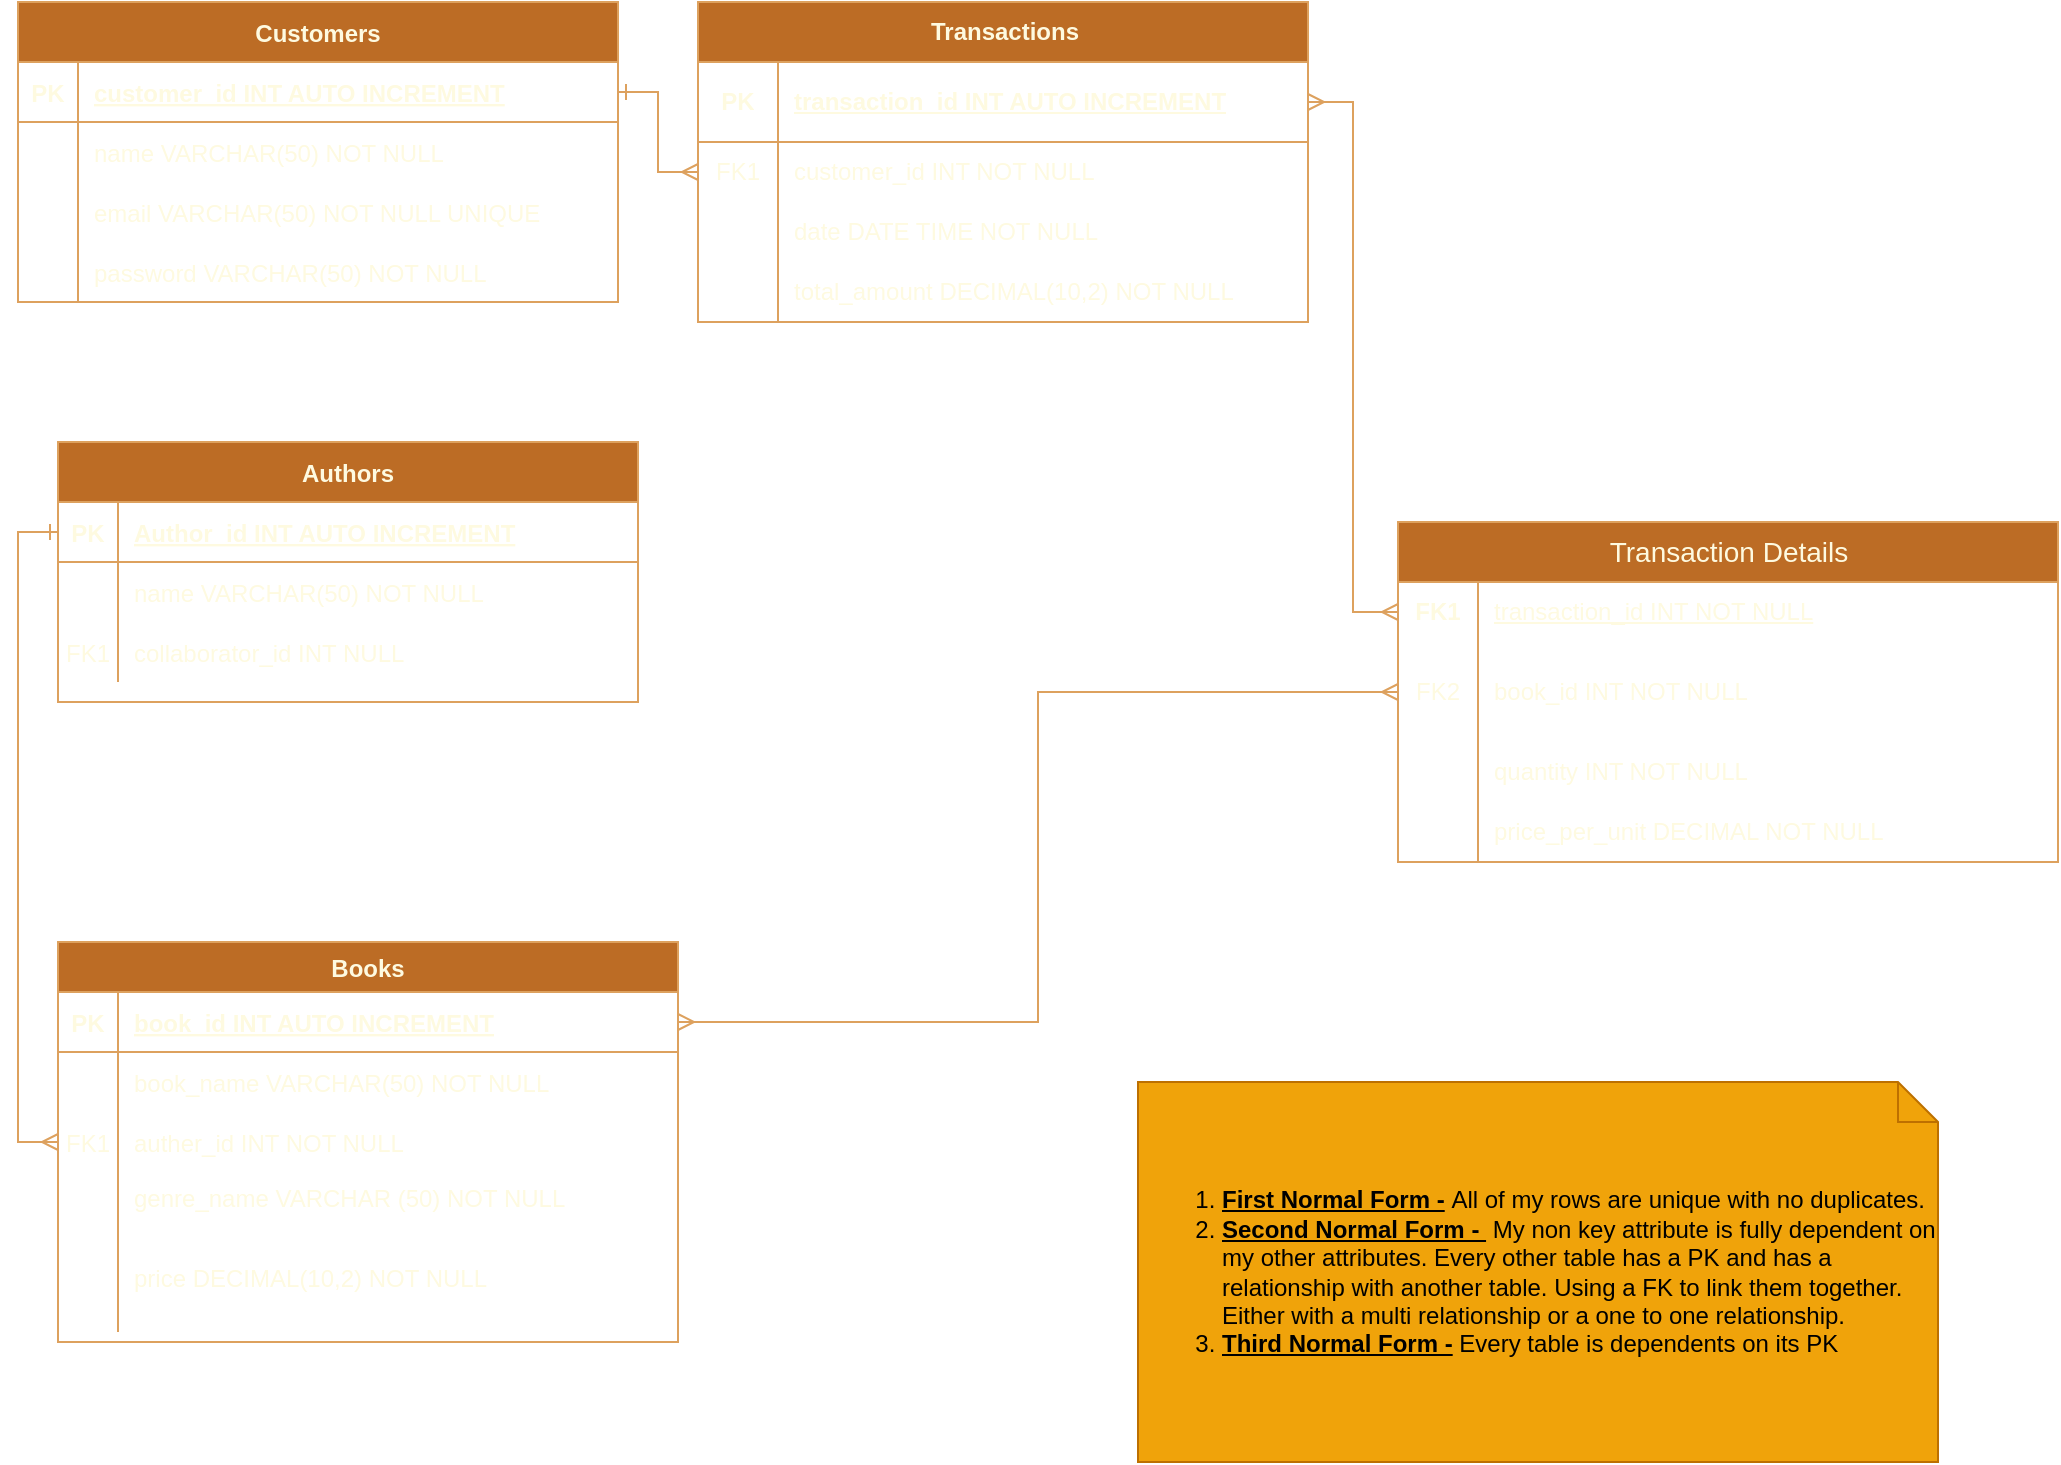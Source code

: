 <mxfile pages="1">
    <diagram id="R2lEEEUBdFMjLlhIrx00" name="Page-1">
        <mxGraphModel dx="1668" dy="659" grid="1" gridSize="10" guides="1" tooltips="1" connect="1" arrows="1" fold="1" page="1" pageScale="1" pageWidth="850" pageHeight="1100" math="0" shadow="0" extFonts="Permanent Marker^https://fonts.googleapis.com/css?family=Permanent+Marker">
            <root>
                <mxCell id="0"/>
                <mxCell id="1" parent="0"/>
                <mxCell id="C-vyLk0tnHw3VtMMgP7b-2" value="Authors" style="shape=table;startSize=30;container=1;collapsible=1;childLayout=tableLayout;fixedRows=1;rowLines=0;fontStyle=1;align=center;resizeLast=1;labelBackgroundColor=none;fillColor=#BC6C25;strokeColor=#DDA15E;fontColor=#FEFAE0;" parent="1" vertex="1">
                    <mxGeometry x="-180" y="240" width="290" height="130" as="geometry"/>
                </mxCell>
                <mxCell id="C-vyLk0tnHw3VtMMgP7b-3" value="" style="shape=partialRectangle;collapsible=0;dropTarget=0;pointerEvents=0;fillColor=none;points=[[0,0.5],[1,0.5]];portConstraint=eastwest;top=0;left=0;right=0;bottom=1;labelBackgroundColor=none;strokeColor=#DDA15E;fontColor=#FEFAE0;" parent="C-vyLk0tnHw3VtMMgP7b-2" vertex="1">
                    <mxGeometry y="30" width="290" height="30" as="geometry"/>
                </mxCell>
                <mxCell id="C-vyLk0tnHw3VtMMgP7b-4" value="PK" style="shape=partialRectangle;overflow=hidden;connectable=0;fillColor=none;top=0;left=0;bottom=0;right=0;fontStyle=1;labelBackgroundColor=none;strokeColor=#DDA15E;fontColor=#FEFAE0;" parent="C-vyLk0tnHw3VtMMgP7b-3" vertex="1">
                    <mxGeometry width="30" height="30" as="geometry">
                        <mxRectangle width="30" height="30" as="alternateBounds"/>
                    </mxGeometry>
                </mxCell>
                <mxCell id="C-vyLk0tnHw3VtMMgP7b-5" value="Author_id INT AUTO INCREMENT" style="shape=partialRectangle;overflow=hidden;connectable=0;fillColor=none;top=0;left=0;bottom=0;right=0;align=left;spacingLeft=6;fontStyle=5;labelBackgroundColor=none;strokeColor=#DDA15E;fontColor=#FEFAE0;" parent="C-vyLk0tnHw3VtMMgP7b-3" vertex="1">
                    <mxGeometry x="30" width="260" height="30" as="geometry">
                        <mxRectangle width="260" height="30" as="alternateBounds"/>
                    </mxGeometry>
                </mxCell>
                <mxCell id="C-vyLk0tnHw3VtMMgP7b-6" value="" style="shape=partialRectangle;collapsible=0;dropTarget=0;pointerEvents=0;fillColor=none;points=[[0,0.5],[1,0.5]];portConstraint=eastwest;top=0;left=0;right=0;bottom=0;labelBackgroundColor=none;strokeColor=#DDA15E;fontColor=#FEFAE0;" parent="C-vyLk0tnHw3VtMMgP7b-2" vertex="1">
                    <mxGeometry y="60" width="290" height="30" as="geometry"/>
                </mxCell>
                <mxCell id="C-vyLk0tnHw3VtMMgP7b-7" value="" style="shape=partialRectangle;overflow=hidden;connectable=0;fillColor=none;top=0;left=0;bottom=0;right=0;labelBackgroundColor=none;strokeColor=#DDA15E;fontColor=#FEFAE0;" parent="C-vyLk0tnHw3VtMMgP7b-6" vertex="1">
                    <mxGeometry width="30" height="30" as="geometry">
                        <mxRectangle width="30" height="30" as="alternateBounds"/>
                    </mxGeometry>
                </mxCell>
                <mxCell id="C-vyLk0tnHw3VtMMgP7b-8" value="name VARCHAR(50) NOT NULL" style="shape=partialRectangle;overflow=hidden;connectable=0;fillColor=none;top=0;left=0;bottom=0;right=0;align=left;spacingLeft=6;labelBackgroundColor=none;strokeColor=#DDA15E;fontColor=#FEFAE0;" parent="C-vyLk0tnHw3VtMMgP7b-6" vertex="1">
                    <mxGeometry x="30" width="260" height="30" as="geometry">
                        <mxRectangle width="260" height="30" as="alternateBounds"/>
                    </mxGeometry>
                </mxCell>
                <mxCell id="tIL82fdRMXJli8jIOEPi-96" style="shape=partialRectangle;collapsible=0;dropTarget=0;pointerEvents=0;fillColor=none;points=[[0,0.5],[1,0.5]];portConstraint=eastwest;top=0;left=0;right=0;bottom=0;labelBackgroundColor=none;strokeColor=#DDA15E;fontColor=#FEFAE0;" parent="C-vyLk0tnHw3VtMMgP7b-2" vertex="1">
                    <mxGeometry y="90" width="290" height="30" as="geometry"/>
                </mxCell>
                <mxCell id="tIL82fdRMXJli8jIOEPi-97" value="FK1" style="shape=partialRectangle;overflow=hidden;connectable=0;fillColor=none;top=0;left=0;bottom=0;right=0;labelBackgroundColor=none;strokeColor=#DDA15E;fontColor=#FEFAE0;" parent="tIL82fdRMXJli8jIOEPi-96" vertex="1">
                    <mxGeometry width="30" height="30" as="geometry">
                        <mxRectangle width="30" height="30" as="alternateBounds"/>
                    </mxGeometry>
                </mxCell>
                <mxCell id="tIL82fdRMXJli8jIOEPi-98" value="collaborator_id INT NULL" style="shape=partialRectangle;overflow=hidden;connectable=0;fillColor=none;top=0;left=0;bottom=0;right=0;align=left;spacingLeft=6;labelBackgroundColor=none;strokeColor=#DDA15E;fontColor=#FEFAE0;" parent="tIL82fdRMXJli8jIOEPi-96" vertex="1">
                    <mxGeometry x="30" width="260" height="30" as="geometry">
                        <mxRectangle width="260" height="30" as="alternateBounds"/>
                    </mxGeometry>
                </mxCell>
                <mxCell id="C-vyLk0tnHw3VtMMgP7b-13" value="Customers" style="shape=table;startSize=30;container=1;collapsible=1;childLayout=tableLayout;fixedRows=1;rowLines=0;fontStyle=1;align=center;resizeLast=1;labelBackgroundColor=none;fillColor=#BC6C25;strokeColor=#DDA15E;fontColor=#FEFAE0;" parent="1" vertex="1">
                    <mxGeometry x="-200" y="20" width="300" height="150" as="geometry"/>
                </mxCell>
                <mxCell id="C-vyLk0tnHw3VtMMgP7b-14" value="" style="shape=partialRectangle;collapsible=0;dropTarget=0;pointerEvents=0;fillColor=none;points=[[0,0.5],[1,0.5]];portConstraint=eastwest;top=0;left=0;right=0;bottom=1;labelBackgroundColor=none;strokeColor=#DDA15E;fontColor=#FEFAE0;" parent="C-vyLk0tnHw3VtMMgP7b-13" vertex="1">
                    <mxGeometry y="30" width="300" height="30" as="geometry"/>
                </mxCell>
                <mxCell id="C-vyLk0tnHw3VtMMgP7b-15" value="PK" style="shape=partialRectangle;overflow=hidden;connectable=0;fillColor=none;top=0;left=0;bottom=0;right=0;fontStyle=1;labelBackgroundColor=none;strokeColor=#DDA15E;fontColor=#FEFAE0;" parent="C-vyLk0tnHw3VtMMgP7b-14" vertex="1">
                    <mxGeometry width="30" height="30" as="geometry">
                        <mxRectangle width="30" height="30" as="alternateBounds"/>
                    </mxGeometry>
                </mxCell>
                <mxCell id="C-vyLk0tnHw3VtMMgP7b-16" value="customer_id INT AUTO INCREMENT" style="shape=partialRectangle;overflow=hidden;connectable=0;fillColor=none;top=0;left=0;bottom=0;right=0;align=left;spacingLeft=6;fontStyle=5;labelBackgroundColor=none;strokeColor=#DDA15E;fontColor=#FEFAE0;" parent="C-vyLk0tnHw3VtMMgP7b-14" vertex="1">
                    <mxGeometry x="30" width="270" height="30" as="geometry">
                        <mxRectangle width="270" height="30" as="alternateBounds"/>
                    </mxGeometry>
                </mxCell>
                <mxCell id="C-vyLk0tnHw3VtMMgP7b-17" value="" style="shape=partialRectangle;collapsible=0;dropTarget=0;pointerEvents=0;fillColor=none;points=[[0,0.5],[1,0.5]];portConstraint=eastwest;top=0;left=0;right=0;bottom=0;labelBackgroundColor=none;strokeColor=#DDA15E;fontColor=#FEFAE0;" parent="C-vyLk0tnHw3VtMMgP7b-13" vertex="1">
                    <mxGeometry y="60" width="300" height="30" as="geometry"/>
                </mxCell>
                <mxCell id="C-vyLk0tnHw3VtMMgP7b-18" value="" style="shape=partialRectangle;overflow=hidden;connectable=0;fillColor=none;top=0;left=0;bottom=0;right=0;labelBackgroundColor=none;strokeColor=#DDA15E;fontColor=#FEFAE0;" parent="C-vyLk0tnHw3VtMMgP7b-17" vertex="1">
                    <mxGeometry width="30" height="30" as="geometry">
                        <mxRectangle width="30" height="30" as="alternateBounds"/>
                    </mxGeometry>
                </mxCell>
                <mxCell id="C-vyLk0tnHw3VtMMgP7b-19" value="name VARCHAR(50) NOT NULL" style="shape=partialRectangle;overflow=hidden;connectable=0;fillColor=none;top=0;left=0;bottom=0;right=0;align=left;spacingLeft=6;labelBackgroundColor=none;strokeColor=#DDA15E;fontColor=#FEFAE0;" parent="C-vyLk0tnHw3VtMMgP7b-17" vertex="1">
                    <mxGeometry x="30" width="270" height="30" as="geometry">
                        <mxRectangle width="270" height="30" as="alternateBounds"/>
                    </mxGeometry>
                </mxCell>
                <mxCell id="C-vyLk0tnHw3VtMMgP7b-20" value="" style="shape=partialRectangle;collapsible=0;dropTarget=0;pointerEvents=0;fillColor=none;points=[[0,0.5],[1,0.5]];portConstraint=eastwest;top=0;left=0;right=0;bottom=0;labelBackgroundColor=none;strokeColor=#DDA15E;fontColor=#FEFAE0;" parent="C-vyLk0tnHw3VtMMgP7b-13" vertex="1">
                    <mxGeometry y="90" width="300" height="30" as="geometry"/>
                </mxCell>
                <mxCell id="C-vyLk0tnHw3VtMMgP7b-21" value="" style="shape=partialRectangle;overflow=hidden;connectable=0;fillColor=none;top=0;left=0;bottom=0;right=0;labelBackgroundColor=none;strokeColor=#DDA15E;fontColor=#FEFAE0;" parent="C-vyLk0tnHw3VtMMgP7b-20" vertex="1">
                    <mxGeometry width="30" height="30" as="geometry">
                        <mxRectangle width="30" height="30" as="alternateBounds"/>
                    </mxGeometry>
                </mxCell>
                <mxCell id="C-vyLk0tnHw3VtMMgP7b-22" value="email VARCHAR(50) NOT NULL UNIQUE" style="shape=partialRectangle;overflow=hidden;connectable=0;fillColor=none;top=0;left=0;bottom=0;right=0;align=left;spacingLeft=6;labelBackgroundColor=none;strokeColor=#DDA15E;fontColor=#FEFAE0;" parent="C-vyLk0tnHw3VtMMgP7b-20" vertex="1">
                    <mxGeometry x="30" width="270" height="30" as="geometry">
                        <mxRectangle width="270" height="30" as="alternateBounds"/>
                    </mxGeometry>
                </mxCell>
                <mxCell id="tIL82fdRMXJli8jIOEPi-27" style="shape=partialRectangle;collapsible=0;dropTarget=0;pointerEvents=0;fillColor=none;points=[[0,0.5],[1,0.5]];portConstraint=eastwest;top=0;left=0;right=0;bottom=0;labelBackgroundColor=none;strokeColor=#DDA15E;fontColor=#FEFAE0;" parent="C-vyLk0tnHw3VtMMgP7b-13" vertex="1">
                    <mxGeometry y="120" width="300" height="30" as="geometry"/>
                </mxCell>
                <mxCell id="tIL82fdRMXJli8jIOEPi-28" style="shape=partialRectangle;overflow=hidden;connectable=0;fillColor=none;top=0;left=0;bottom=0;right=0;labelBackgroundColor=none;strokeColor=#DDA15E;fontColor=#FEFAE0;" parent="tIL82fdRMXJli8jIOEPi-27" vertex="1">
                    <mxGeometry width="30" height="30" as="geometry">
                        <mxRectangle width="30" height="30" as="alternateBounds"/>
                    </mxGeometry>
                </mxCell>
                <mxCell id="tIL82fdRMXJli8jIOEPi-29" value="password VARCHAR(50) NOT NULL" style="shape=partialRectangle;overflow=hidden;connectable=0;fillColor=none;top=0;left=0;bottom=0;right=0;align=left;spacingLeft=6;labelBackgroundColor=none;strokeColor=#DDA15E;fontColor=#FEFAE0;" parent="tIL82fdRMXJli8jIOEPi-27" vertex="1">
                    <mxGeometry x="30" width="270" height="30" as="geometry">
                        <mxRectangle width="270" height="30" as="alternateBounds"/>
                    </mxGeometry>
                </mxCell>
                <mxCell id="C-vyLk0tnHw3VtMMgP7b-23" value="Books" style="shape=table;startSize=25;container=1;collapsible=1;childLayout=tableLayout;fixedRows=1;rowLines=0;fontStyle=1;align=center;resizeLast=1;labelBackgroundColor=none;fillColor=#BC6C25;strokeColor=#DDA15E;fontColor=#FEFAE0;" parent="1" vertex="1">
                    <mxGeometry x="-180" y="490" width="310" height="200" as="geometry"/>
                </mxCell>
                <mxCell id="C-vyLk0tnHw3VtMMgP7b-24" value="" style="shape=partialRectangle;collapsible=0;dropTarget=0;pointerEvents=0;fillColor=none;points=[[0,0.5],[1,0.5]];portConstraint=eastwest;top=0;left=0;right=0;bottom=1;labelBackgroundColor=none;strokeColor=#DDA15E;fontColor=#FEFAE0;" parent="C-vyLk0tnHw3VtMMgP7b-23" vertex="1">
                    <mxGeometry y="25" width="310" height="30" as="geometry"/>
                </mxCell>
                <mxCell id="C-vyLk0tnHw3VtMMgP7b-25" value="PK" style="shape=partialRectangle;overflow=hidden;connectable=0;fillColor=none;top=0;left=0;bottom=0;right=0;fontStyle=1;labelBackgroundColor=none;strokeColor=#DDA15E;fontColor=#FEFAE0;" parent="C-vyLk0tnHw3VtMMgP7b-24" vertex="1">
                    <mxGeometry width="30" height="30" as="geometry">
                        <mxRectangle width="30" height="30" as="alternateBounds"/>
                    </mxGeometry>
                </mxCell>
                <mxCell id="C-vyLk0tnHw3VtMMgP7b-26" value="book_id INT AUTO INCREMENT" style="shape=partialRectangle;overflow=hidden;connectable=0;fillColor=none;top=0;left=0;bottom=0;right=0;align=left;spacingLeft=6;fontStyle=5;labelBackgroundColor=none;strokeColor=#DDA15E;fontColor=#FEFAE0;" parent="C-vyLk0tnHw3VtMMgP7b-24" vertex="1">
                    <mxGeometry x="30" width="280" height="30" as="geometry">
                        <mxRectangle width="280" height="30" as="alternateBounds"/>
                    </mxGeometry>
                </mxCell>
                <mxCell id="C-vyLk0tnHw3VtMMgP7b-27" value="" style="shape=partialRectangle;collapsible=0;dropTarget=0;pointerEvents=0;fillColor=none;points=[[0,0.5],[1,0.5]];portConstraint=eastwest;top=0;left=0;right=0;bottom=0;labelBackgroundColor=none;strokeColor=#DDA15E;fontColor=#FEFAE0;" parent="C-vyLk0tnHw3VtMMgP7b-23" vertex="1">
                    <mxGeometry y="55" width="310" height="30" as="geometry"/>
                </mxCell>
                <mxCell id="C-vyLk0tnHw3VtMMgP7b-28" value="" style="shape=partialRectangle;overflow=hidden;connectable=0;fillColor=none;top=0;left=0;bottom=0;right=0;labelBackgroundColor=none;strokeColor=#DDA15E;fontColor=#FEFAE0;" parent="C-vyLk0tnHw3VtMMgP7b-27" vertex="1">
                    <mxGeometry width="30" height="30" as="geometry">
                        <mxRectangle width="30" height="30" as="alternateBounds"/>
                    </mxGeometry>
                </mxCell>
                <mxCell id="C-vyLk0tnHw3VtMMgP7b-29" value="book_name VARCHAR(50) NOT NULL" style="shape=partialRectangle;overflow=hidden;connectable=0;fillColor=none;top=0;left=0;bottom=0;right=0;align=left;spacingLeft=6;labelBackgroundColor=none;strokeColor=#DDA15E;fontColor=#FEFAE0;" parent="C-vyLk0tnHw3VtMMgP7b-27" vertex="1">
                    <mxGeometry x="30" width="280" height="30" as="geometry">
                        <mxRectangle width="280" height="30" as="alternateBounds"/>
                    </mxGeometry>
                </mxCell>
                <mxCell id="tIL82fdRMXJli8jIOEPi-30" style="shape=partialRectangle;collapsible=0;dropTarget=0;pointerEvents=0;fillColor=none;points=[[0,0.5],[1,0.5]];portConstraint=eastwest;top=0;left=0;right=0;bottom=0;labelBackgroundColor=none;strokeColor=#DDA15E;fontColor=#FEFAE0;" parent="C-vyLk0tnHw3VtMMgP7b-23" vertex="1">
                    <mxGeometry y="85" width="310" height="30" as="geometry"/>
                </mxCell>
                <mxCell id="tIL82fdRMXJli8jIOEPi-31" value="FK1" style="shape=partialRectangle;overflow=hidden;connectable=0;fillColor=none;top=0;left=0;bottom=0;right=0;labelBackgroundColor=none;strokeColor=#DDA15E;fontColor=#FEFAE0;" parent="tIL82fdRMXJli8jIOEPi-30" vertex="1">
                    <mxGeometry width="30" height="30" as="geometry">
                        <mxRectangle width="30" height="30" as="alternateBounds"/>
                    </mxGeometry>
                </mxCell>
                <mxCell id="tIL82fdRMXJli8jIOEPi-32" value="auther_id INT NOT NULL" style="shape=partialRectangle;overflow=hidden;connectable=0;fillColor=none;top=0;left=0;bottom=0;right=0;align=left;spacingLeft=6;labelBackgroundColor=none;strokeColor=#DDA15E;fontColor=#FEFAE0;" parent="tIL82fdRMXJli8jIOEPi-30" vertex="1">
                    <mxGeometry x="30" width="280" height="30" as="geometry">
                        <mxRectangle width="280" height="30" as="alternateBounds"/>
                    </mxGeometry>
                </mxCell>
                <mxCell id="tIL82fdRMXJli8jIOEPi-99" style="shape=partialRectangle;collapsible=0;dropTarget=0;pointerEvents=0;fillColor=none;points=[[0,0.5],[1,0.5]];portConstraint=eastwest;top=0;left=0;right=0;bottom=0;labelBackgroundColor=none;strokeColor=#DDA15E;fontColor=#FEFAE0;" parent="C-vyLk0tnHw3VtMMgP7b-23" vertex="1">
                    <mxGeometry y="115" width="310" height="25" as="geometry"/>
                </mxCell>
                <mxCell id="tIL82fdRMXJli8jIOEPi-100" style="shape=partialRectangle;overflow=hidden;connectable=0;fillColor=none;top=0;left=0;bottom=0;right=0;labelBackgroundColor=none;strokeColor=#DDA15E;fontColor=#FEFAE0;" parent="tIL82fdRMXJli8jIOEPi-99" vertex="1">
                    <mxGeometry width="30" height="25" as="geometry">
                        <mxRectangle width="30" height="25" as="alternateBounds"/>
                    </mxGeometry>
                </mxCell>
                <mxCell id="tIL82fdRMXJli8jIOEPi-101" value="genre_name VARCHAR (50) NOT NULL" style="shape=partialRectangle;overflow=hidden;connectable=0;fillColor=none;top=0;left=0;bottom=0;right=0;align=left;spacingLeft=6;labelBackgroundColor=none;strokeColor=#DDA15E;fontColor=#FEFAE0;" parent="tIL82fdRMXJli8jIOEPi-99" vertex="1">
                    <mxGeometry x="30" width="280" height="25" as="geometry">
                        <mxRectangle width="280" height="25" as="alternateBounds"/>
                    </mxGeometry>
                </mxCell>
                <mxCell id="tIL82fdRMXJli8jIOEPi-33" style="shape=partialRectangle;collapsible=0;dropTarget=0;pointerEvents=0;fillColor=none;points=[[0,0.5],[1,0.5]];portConstraint=eastwest;top=0;left=0;right=0;bottom=0;labelBackgroundColor=none;strokeColor=#DDA15E;fontColor=#FEFAE0;" parent="C-vyLk0tnHw3VtMMgP7b-23" vertex="1">
                    <mxGeometry y="140" width="310" height="55" as="geometry"/>
                </mxCell>
                <mxCell id="tIL82fdRMXJli8jIOEPi-34" style="shape=partialRectangle;overflow=hidden;connectable=0;fillColor=none;top=0;left=0;bottom=0;right=0;labelBackgroundColor=none;strokeColor=#DDA15E;fontColor=#FEFAE0;" parent="tIL82fdRMXJli8jIOEPi-33" vertex="1">
                    <mxGeometry width="30" height="55" as="geometry">
                        <mxRectangle width="30" height="55" as="alternateBounds"/>
                    </mxGeometry>
                </mxCell>
                <mxCell id="tIL82fdRMXJli8jIOEPi-35" value="price DECIMAL(10,2) NOT NULL" style="shape=partialRectangle;overflow=hidden;connectable=0;fillColor=none;top=0;left=0;bottom=0;right=0;align=left;spacingLeft=6;labelBackgroundColor=none;strokeColor=#DDA15E;fontColor=#FEFAE0;" parent="tIL82fdRMXJli8jIOEPi-33" vertex="1">
                    <mxGeometry x="30" width="280" height="55" as="geometry">
                        <mxRectangle width="280" height="55" as="alternateBounds"/>
                    </mxGeometry>
                </mxCell>
                <mxCell id="tIL82fdRMXJli8jIOEPi-40" style="edgeStyle=orthogonalEdgeStyle;rounded=0;orthogonalLoop=1;jettySize=auto;html=1;exitX=1;exitY=0.5;exitDx=0;exitDy=0;entryX=0;entryY=0.5;entryDx=0;entryDy=0;startArrow=ERone;startFill=0;endArrow=ERoneToMany;endFill=0;labelBackgroundColor=none;strokeColor=#DDA15E;fontColor=default;" parent="1" source="C-vyLk0tnHw3VtMMgP7b-24" edge="1">
                    <mxGeometry relative="1" as="geometry"/>
                </mxCell>
                <mxCell id="tIL82fdRMXJli8jIOEPi-45" style="edgeStyle=orthogonalEdgeStyle;rounded=0;orthogonalLoop=1;jettySize=auto;html=1;exitX=1;exitY=0.5;exitDx=0;exitDy=0;startArrow=ERone;startFill=0;endArrow=ERmany;endFill=0;entryX=0;entryY=0.5;entryDx=0;entryDy=0;labelBackgroundColor=none;strokeColor=#DDA15E;fontColor=default;" edge="1" parent="1" source="C-vyLk0tnHw3VtMMgP7b-14" target="tIL82fdRMXJli8jIOEPi-85">
                    <mxGeometry relative="1" as="geometry">
                        <mxPoint x="170" y="150" as="targetPoint"/>
                    </mxGeometry>
                </mxCell>
                <mxCell id="tIL82fdRMXJli8jIOEPi-47" style="edgeStyle=orthogonalEdgeStyle;rounded=0;orthogonalLoop=1;jettySize=auto;html=1;exitX=0;exitY=0.5;exitDx=0;exitDy=0;entryX=0;entryY=0.5;entryDx=0;entryDy=0;startArrow=ERone;startFill=0;endArrow=ERmany;endFill=0;labelBackgroundColor=none;strokeColor=#DDA15E;fontColor=default;" parent="1" source="C-vyLk0tnHw3VtMMgP7b-3" target="tIL82fdRMXJli8jIOEPi-30" edge="1">
                    <mxGeometry relative="1" as="geometry"/>
                </mxCell>
                <mxCell id="tIL82fdRMXJli8jIOEPi-81" value="Transactions" style="shape=table;startSize=30;container=1;collapsible=1;childLayout=tableLayout;fixedRows=1;rowLines=0;fontStyle=1;align=center;resizeLast=1;html=1;labelBackgroundColor=none;fillColor=#BC6C25;strokeColor=#DDA15E;fontColor=#FEFAE0;" parent="1" vertex="1">
                    <mxGeometry x="140" y="20" width="305" height="160" as="geometry"/>
                </mxCell>
                <mxCell id="tIL82fdRMXJli8jIOEPi-82" value="" style="shape=tableRow;horizontal=0;startSize=0;swimlaneHead=0;swimlaneBody=0;fillColor=none;collapsible=0;dropTarget=0;points=[[0,0.5],[1,0.5]];portConstraint=eastwest;top=0;left=0;right=0;bottom=1;labelBackgroundColor=none;strokeColor=#DDA15E;fontColor=#FEFAE0;" parent="tIL82fdRMXJli8jIOEPi-81" vertex="1">
                    <mxGeometry y="30" width="305" height="40" as="geometry"/>
                </mxCell>
                <mxCell id="tIL82fdRMXJli8jIOEPi-83" value="PK" style="shape=partialRectangle;connectable=0;fillColor=none;top=0;left=0;bottom=0;right=0;fontStyle=1;overflow=hidden;whiteSpace=wrap;html=1;labelBackgroundColor=none;strokeColor=#DDA15E;fontColor=#FEFAE0;" parent="tIL82fdRMXJli8jIOEPi-82" vertex="1">
                    <mxGeometry width="40" height="40" as="geometry">
                        <mxRectangle width="40" height="40" as="alternateBounds"/>
                    </mxGeometry>
                </mxCell>
                <mxCell id="tIL82fdRMXJli8jIOEPi-84" value="transaction_id INT AUTO INCREMENT" style="shape=partialRectangle;connectable=0;fillColor=none;top=0;left=0;bottom=0;right=0;align=left;spacingLeft=6;fontStyle=5;overflow=hidden;whiteSpace=wrap;html=1;labelBackgroundColor=none;strokeColor=#DDA15E;fontColor=#FEFAE0;" parent="tIL82fdRMXJli8jIOEPi-82" vertex="1">
                    <mxGeometry x="40" width="265" height="40" as="geometry">
                        <mxRectangle width="265" height="40" as="alternateBounds"/>
                    </mxGeometry>
                </mxCell>
                <mxCell id="tIL82fdRMXJli8jIOEPi-85" value="" style="shape=tableRow;horizontal=0;startSize=0;swimlaneHead=0;swimlaneBody=0;fillColor=none;collapsible=0;dropTarget=0;points=[[0,0.5],[1,0.5]];portConstraint=eastwest;top=0;left=0;right=0;bottom=0;labelBackgroundColor=none;strokeColor=#DDA15E;fontColor=#FEFAE0;" parent="tIL82fdRMXJli8jIOEPi-81" vertex="1">
                    <mxGeometry y="70" width="305" height="30" as="geometry"/>
                </mxCell>
                <mxCell id="tIL82fdRMXJli8jIOEPi-86" value="FK1" style="shape=partialRectangle;connectable=0;fillColor=none;top=0;left=0;bottom=0;right=0;editable=1;overflow=hidden;whiteSpace=wrap;html=1;labelBackgroundColor=none;strokeColor=#DDA15E;fontColor=#FEFAE0;" parent="tIL82fdRMXJli8jIOEPi-85" vertex="1">
                    <mxGeometry width="40" height="30" as="geometry">
                        <mxRectangle width="40" height="30" as="alternateBounds"/>
                    </mxGeometry>
                </mxCell>
                <mxCell id="tIL82fdRMXJli8jIOEPi-87" value="customer_id INT NOT NULL" style="shape=partialRectangle;connectable=0;fillColor=none;top=0;left=0;bottom=0;right=0;align=left;spacingLeft=6;overflow=hidden;whiteSpace=wrap;html=1;labelBackgroundColor=none;strokeColor=#DDA15E;fontColor=#FEFAE0;" parent="tIL82fdRMXJli8jIOEPi-85" vertex="1">
                    <mxGeometry x="40" width="265" height="30" as="geometry">
                        <mxRectangle width="265" height="30" as="alternateBounds"/>
                    </mxGeometry>
                </mxCell>
                <mxCell id="tIL82fdRMXJli8jIOEPi-88" value="" style="shape=tableRow;horizontal=0;startSize=0;swimlaneHead=0;swimlaneBody=0;fillColor=none;collapsible=0;dropTarget=0;points=[[0,0.5],[1,0.5]];portConstraint=eastwest;top=0;left=0;right=0;bottom=0;labelBackgroundColor=none;strokeColor=#DDA15E;fontColor=#FEFAE0;" parent="tIL82fdRMXJli8jIOEPi-81" vertex="1">
                    <mxGeometry y="100" width="305" height="30" as="geometry"/>
                </mxCell>
                <mxCell id="tIL82fdRMXJli8jIOEPi-89" value="" style="shape=partialRectangle;connectable=0;fillColor=none;top=0;left=0;bottom=0;right=0;editable=1;overflow=hidden;whiteSpace=wrap;html=1;labelBackgroundColor=none;strokeColor=#DDA15E;fontColor=#FEFAE0;" parent="tIL82fdRMXJli8jIOEPi-88" vertex="1">
                    <mxGeometry width="40" height="30" as="geometry">
                        <mxRectangle width="40" height="30" as="alternateBounds"/>
                    </mxGeometry>
                </mxCell>
                <mxCell id="tIL82fdRMXJli8jIOEPi-90" value="date DATE TIME NOT NULL" style="shape=partialRectangle;connectable=0;fillColor=none;top=0;left=0;bottom=0;right=0;align=left;spacingLeft=6;overflow=hidden;whiteSpace=wrap;html=1;labelBackgroundColor=none;strokeColor=#DDA15E;fontColor=#FEFAE0;" parent="tIL82fdRMXJli8jIOEPi-88" vertex="1">
                    <mxGeometry x="40" width="265" height="30" as="geometry">
                        <mxRectangle width="265" height="30" as="alternateBounds"/>
                    </mxGeometry>
                </mxCell>
                <mxCell id="tIL82fdRMXJli8jIOEPi-91" value="" style="shape=tableRow;horizontal=0;startSize=0;swimlaneHead=0;swimlaneBody=0;fillColor=none;collapsible=0;dropTarget=0;points=[[0,0.5],[1,0.5]];portConstraint=eastwest;top=0;left=0;right=0;bottom=0;labelBackgroundColor=none;strokeColor=#DDA15E;fontColor=#FEFAE0;" parent="tIL82fdRMXJli8jIOEPi-81" vertex="1">
                    <mxGeometry y="130" width="305" height="30" as="geometry"/>
                </mxCell>
                <mxCell id="tIL82fdRMXJli8jIOEPi-92" value="" style="shape=partialRectangle;connectable=0;fillColor=none;top=0;left=0;bottom=0;right=0;editable=1;overflow=hidden;whiteSpace=wrap;html=1;labelBackgroundColor=none;strokeColor=#DDA15E;fontColor=#FEFAE0;" parent="tIL82fdRMXJli8jIOEPi-91" vertex="1">
                    <mxGeometry width="40" height="30" as="geometry">
                        <mxRectangle width="40" height="30" as="alternateBounds"/>
                    </mxGeometry>
                </mxCell>
                <mxCell id="tIL82fdRMXJli8jIOEPi-93" value="total_amount DECIMAL(10,2) NOT NULL" style="shape=partialRectangle;connectable=0;fillColor=none;top=0;left=0;bottom=0;right=0;align=left;spacingLeft=6;overflow=hidden;whiteSpace=wrap;html=1;labelBackgroundColor=none;strokeColor=#DDA15E;fontColor=#FEFAE0;" parent="tIL82fdRMXJli8jIOEPi-91" vertex="1">
                    <mxGeometry x="40" width="265" height="30" as="geometry">
                        <mxRectangle width="265" height="30" as="alternateBounds"/>
                    </mxGeometry>
                </mxCell>
                <mxCell id="tIL82fdRMXJli8jIOEPi-68" value="&lt;span style=&quot;font-size: 14px; font-weight: 400;&quot;&gt;Transaction Details&lt;/span&gt;" style="shape=table;startSize=30;container=1;collapsible=1;childLayout=tableLayout;fixedRows=1;rowLines=0;fontStyle=1;align=center;resizeLast=1;html=1;labelBackgroundColor=none;fillColor=#BC6C25;strokeColor=#DDA15E;fontColor=#FEFAE0;" parent="1" vertex="1">
                    <mxGeometry x="490" y="280" width="330" height="170" as="geometry"/>
                </mxCell>
                <mxCell id="tIL82fdRMXJli8jIOEPi-69" value="" style="shape=tableRow;horizontal=0;startSize=0;swimlaneHead=0;swimlaneBody=0;fillColor=none;collapsible=0;dropTarget=0;points=[[0,0.5],[1,0.5]];portConstraint=eastwest;top=0;left=0;right=0;bottom=0;movable=1;resizable=1;rotatable=1;deletable=1;editable=1;locked=0;connectable=1;labelBackgroundColor=none;strokeColor=#DDA15E;fontColor=#FEFAE0;" parent="tIL82fdRMXJli8jIOEPi-68" vertex="1">
                    <mxGeometry y="30" width="330" height="30" as="geometry"/>
                </mxCell>
                <mxCell id="tIL82fdRMXJli8jIOEPi-70" value="FK1" style="shape=partialRectangle;connectable=0;fillColor=none;top=0;left=0;bottom=0;right=0;fontStyle=1;overflow=hidden;whiteSpace=wrap;html=1;verticalAlign=middle;labelBackgroundColor=none;strokeColor=#DDA15E;fontColor=#FEFAE0;" parent="tIL82fdRMXJli8jIOEPi-69" vertex="1">
                    <mxGeometry width="40" height="30" as="geometry">
                        <mxRectangle width="40" height="30" as="alternateBounds"/>
                    </mxGeometry>
                </mxCell>
                <mxCell id="tIL82fdRMXJli8jIOEPi-71" value="&lt;span style=&quot;font-weight: 400;&quot;&gt;transaction_id INT NOT NULL&lt;/span&gt;" style="shape=partialRectangle;connectable=0;fillColor=none;top=0;left=0;bottom=0;right=0;align=left;spacingLeft=6;fontStyle=5;overflow=hidden;whiteSpace=wrap;html=1;labelBackgroundColor=none;strokeColor=#DDA15E;fontColor=#FEFAE0;" parent="tIL82fdRMXJli8jIOEPi-69" vertex="1">
                    <mxGeometry x="40" width="290" height="30" as="geometry">
                        <mxRectangle width="290" height="30" as="alternateBounds"/>
                    </mxGeometry>
                </mxCell>
                <mxCell id="tIL82fdRMXJli8jIOEPi-72" value="" style="shape=tableRow;horizontal=0;startSize=0;swimlaneHead=0;swimlaneBody=0;fillColor=none;collapsible=0;dropTarget=0;points=[[0,0.5],[1,0.5]];portConstraint=eastwest;top=0;left=0;right=0;bottom=0;labelBackgroundColor=none;strokeColor=#DDA15E;fontColor=#FEFAE0;" parent="tIL82fdRMXJli8jIOEPi-68" vertex="1">
                    <mxGeometry y="60" width="330" height="50" as="geometry"/>
                </mxCell>
                <mxCell id="tIL82fdRMXJli8jIOEPi-73" value="FK2" style="shape=partialRectangle;connectable=0;fillColor=none;top=0;left=0;bottom=0;right=0;editable=1;overflow=hidden;whiteSpace=wrap;html=1;labelBackgroundColor=none;strokeColor=#DDA15E;fontColor=#FEFAE0;" parent="tIL82fdRMXJli8jIOEPi-72" vertex="1">
                    <mxGeometry width="40" height="50" as="geometry">
                        <mxRectangle width="40" height="50" as="alternateBounds"/>
                    </mxGeometry>
                </mxCell>
                <mxCell id="tIL82fdRMXJli8jIOEPi-74" value="book_id INT NOT NULL" style="shape=partialRectangle;connectable=0;fillColor=none;top=0;left=0;bottom=0;right=0;align=left;spacingLeft=6;overflow=hidden;whiteSpace=wrap;html=1;labelBackgroundColor=none;strokeColor=#DDA15E;fontColor=#FEFAE0;" parent="tIL82fdRMXJli8jIOEPi-72" vertex="1">
                    <mxGeometry x="40" width="290" height="50" as="geometry">
                        <mxRectangle width="290" height="50" as="alternateBounds"/>
                    </mxGeometry>
                </mxCell>
                <mxCell id="tIL82fdRMXJli8jIOEPi-75" value="" style="shape=tableRow;horizontal=0;startSize=0;swimlaneHead=0;swimlaneBody=0;fillColor=none;collapsible=0;dropTarget=0;points=[[0,0.5],[1,0.5]];portConstraint=eastwest;top=0;left=0;right=0;bottom=0;labelBackgroundColor=none;strokeColor=#DDA15E;fontColor=#FEFAE0;" parent="tIL82fdRMXJli8jIOEPi-68" vertex="1">
                    <mxGeometry y="110" width="330" height="30" as="geometry"/>
                </mxCell>
                <mxCell id="tIL82fdRMXJli8jIOEPi-76" value="" style="shape=partialRectangle;connectable=0;fillColor=none;top=0;left=0;bottom=0;right=0;editable=1;overflow=hidden;whiteSpace=wrap;html=1;labelBackgroundColor=none;strokeColor=#DDA15E;fontColor=#FEFAE0;" parent="tIL82fdRMXJli8jIOEPi-75" vertex="1">
                    <mxGeometry width="40" height="30" as="geometry">
                        <mxRectangle width="40" height="30" as="alternateBounds"/>
                    </mxGeometry>
                </mxCell>
                <mxCell id="tIL82fdRMXJli8jIOEPi-77" value="quantity INT NOT NULL" style="shape=partialRectangle;connectable=0;fillColor=none;top=0;left=0;bottom=0;right=0;align=left;spacingLeft=6;overflow=hidden;whiteSpace=wrap;html=1;labelBackgroundColor=none;strokeColor=#DDA15E;fontColor=#FEFAE0;" parent="tIL82fdRMXJli8jIOEPi-75" vertex="1">
                    <mxGeometry x="40" width="290" height="30" as="geometry">
                        <mxRectangle width="290" height="30" as="alternateBounds"/>
                    </mxGeometry>
                </mxCell>
                <mxCell id="tIL82fdRMXJli8jIOEPi-78" value="" style="shape=tableRow;horizontal=0;startSize=0;swimlaneHead=0;swimlaneBody=0;fillColor=none;collapsible=0;dropTarget=0;points=[[0,0.5],[1,0.5]];portConstraint=eastwest;top=0;left=0;right=0;bottom=0;labelBackgroundColor=none;strokeColor=#DDA15E;fontColor=#FEFAE0;" parent="tIL82fdRMXJli8jIOEPi-68" vertex="1">
                    <mxGeometry y="140" width="330" height="30" as="geometry"/>
                </mxCell>
                <mxCell id="tIL82fdRMXJli8jIOEPi-79" value="" style="shape=partialRectangle;connectable=0;fillColor=none;top=0;left=0;bottom=0;right=0;editable=1;overflow=hidden;whiteSpace=wrap;html=1;labelBackgroundColor=none;strokeColor=#DDA15E;fontColor=#FEFAE0;" parent="tIL82fdRMXJli8jIOEPi-78" vertex="1">
                    <mxGeometry width="40" height="30" as="geometry">
                        <mxRectangle width="40" height="30" as="alternateBounds"/>
                    </mxGeometry>
                </mxCell>
                <mxCell id="tIL82fdRMXJli8jIOEPi-80" value="price_per_unit DECIMAL NOT NULL" style="shape=partialRectangle;connectable=0;fillColor=none;top=0;left=0;bottom=0;right=0;align=left;spacingLeft=6;overflow=hidden;whiteSpace=wrap;html=1;labelBackgroundColor=none;strokeColor=#DDA15E;fontColor=#FEFAE0;" parent="tIL82fdRMXJli8jIOEPi-78" vertex="1">
                    <mxGeometry x="40" width="290" height="30" as="geometry">
                        <mxRectangle width="290" height="30" as="alternateBounds"/>
                    </mxGeometry>
                </mxCell>
                <mxCell id="tIL82fdRMXJli8jIOEPi-94" style="edgeStyle=orthogonalEdgeStyle;rounded=0;orthogonalLoop=1;jettySize=auto;html=1;exitX=1;exitY=0.5;exitDx=0;exitDy=0;entryX=0;entryY=0.5;entryDx=0;entryDy=0;startArrow=ERmany;startFill=0;endArrow=ERmany;endFill=0;labelBackgroundColor=none;strokeColor=#DDA15E;fontColor=default;" edge="1" parent="1" source="tIL82fdRMXJli8jIOEPi-82" target="tIL82fdRMXJli8jIOEPi-69">
                    <mxGeometry relative="1" as="geometry"/>
                </mxCell>
                <mxCell id="tIL82fdRMXJli8jIOEPi-95" style="edgeStyle=orthogonalEdgeStyle;rounded=0;orthogonalLoop=1;jettySize=auto;html=1;exitX=1;exitY=0.5;exitDx=0;exitDy=0;entryX=0;entryY=0.5;entryDx=0;entryDy=0;startArrow=ERmany;startFill=0;endArrow=ERmany;endFill=0;labelBackgroundColor=none;strokeColor=#DDA15E;fontColor=default;" parent="1" source="C-vyLk0tnHw3VtMMgP7b-24" target="tIL82fdRMXJli8jIOEPi-72" edge="1">
                    <mxGeometry relative="1" as="geometry"/>
                </mxCell>
                <mxCell id="tIL82fdRMXJli8jIOEPi-102" value="&lt;ol style=&quot;line-height: 120%;&quot;&gt;&lt;li&gt;&lt;b style=&quot;text-decoration-line: underline;&quot;&gt;First Normal Form -&lt;/b&gt;&amp;nbsp;All of my rows are unique with no duplicates.&lt;/li&gt;&lt;li&gt;&lt;b style=&quot;text-decoration-line: underline;&quot;&gt;Second Normal Form -&amp;nbsp;&lt;/b&gt;&amp;nbsp;My non key attribute is fully dependent on my other attributes. Every other table has a PK and has a relationship with another table. Using a FK to link them together. Either with a multi relationship or a one to one relationship.&lt;/li&gt;&lt;li&gt;&lt;b style=&quot;text-decoration-line: underline;&quot;&gt;Third Normal Form -&lt;/b&gt;&amp;nbsp;Every table is dependents on its PK&amp;nbsp;&lt;/li&gt;&lt;/ol&gt;" style="shape=note;size=20;whiteSpace=wrap;html=1;align=left;labelBackgroundColor=none;fillColor=#f0a30a;fontColor=#000000;strokeColor=#BD7000;" parent="1" vertex="1">
                    <mxGeometry x="360" y="560" width="400" height="190" as="geometry"/>
                </mxCell>
            </root>
        </mxGraphModel>
    </diagram>
</mxfile>